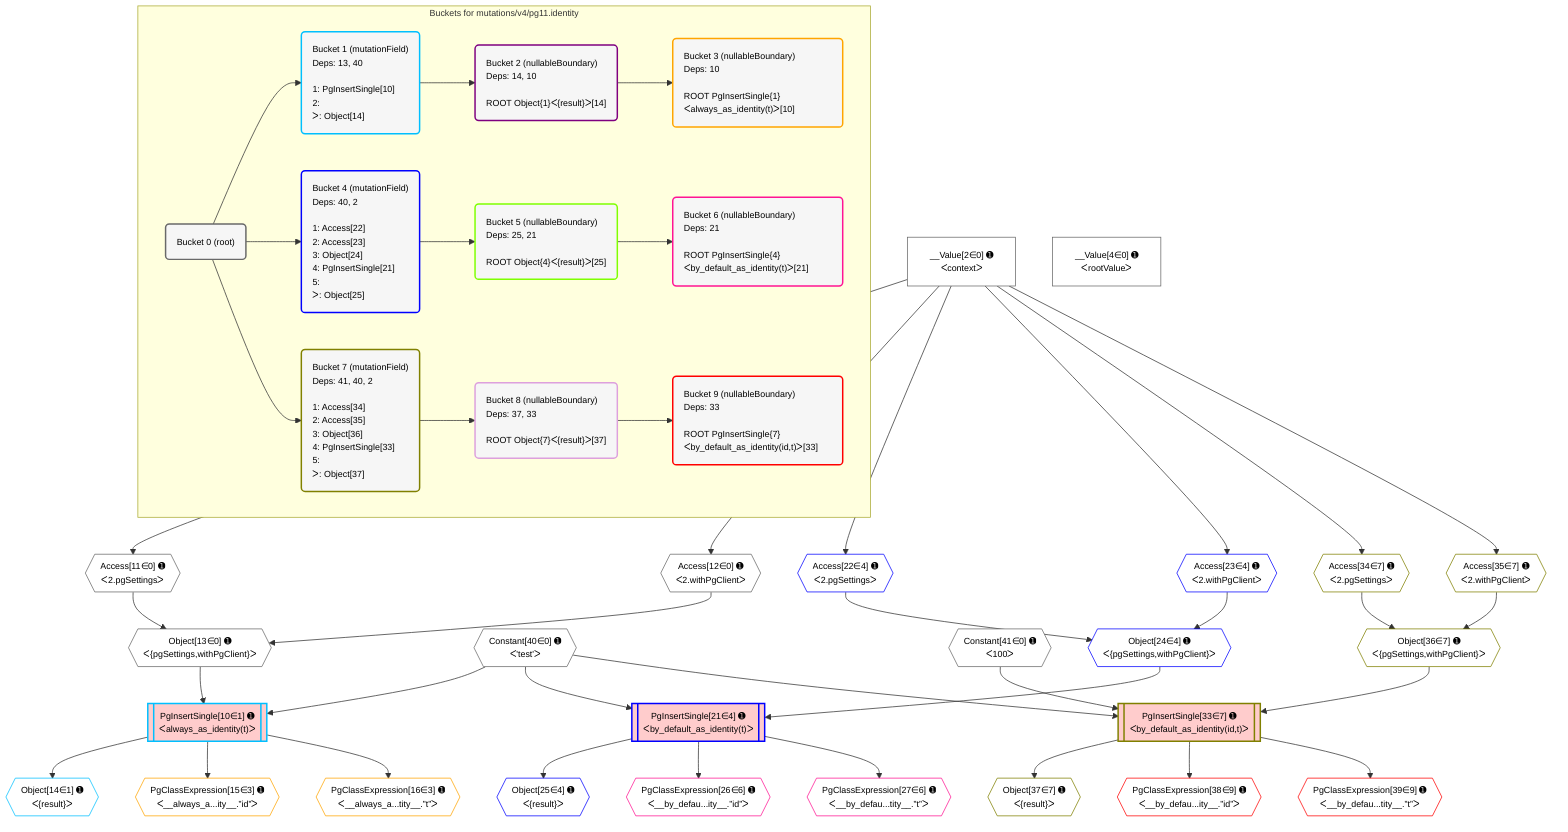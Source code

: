 %%{init: {'themeVariables': { 'fontSize': '12px'}}}%%
graph TD
    classDef path fill:#eee,stroke:#000,color:#000
    classDef plan fill:#fff,stroke-width:1px,color:#000
    classDef itemplan fill:#fff,stroke-width:2px,color:#000
    classDef unbatchedplan fill:#dff,stroke-width:1px,color:#000
    classDef sideeffectplan fill:#fcc,stroke-width:2px,color:#000
    classDef bucket fill:#f6f6f6,color:#000,stroke-width:2px,text-align:left


    %% plan dependencies
    Object13{{"Object[13∈0] ➊<br />ᐸ{pgSettings,withPgClient}ᐳ"}}:::plan
    Access11{{"Access[11∈0] ➊<br />ᐸ2.pgSettingsᐳ"}}:::plan
    Access12{{"Access[12∈0] ➊<br />ᐸ2.withPgClientᐳ"}}:::plan
    Access11 & Access12 --> Object13
    __Value2["__Value[2∈0] ➊<br />ᐸcontextᐳ"]:::plan
    __Value2 --> Access11
    __Value2 --> Access12
    __Value4["__Value[4∈0] ➊<br />ᐸrootValueᐳ"]:::plan
    Constant40{{"Constant[40∈0] ➊<br />ᐸ'test'ᐳ"}}:::plan
    Constant41{{"Constant[41∈0] ➊<br />ᐸ100ᐳ"}}:::plan
    PgInsertSingle10[["PgInsertSingle[10∈1] ➊<br />ᐸalways_as_identity(t)ᐳ"]]:::sideeffectplan
    Object13 & Constant40 --> PgInsertSingle10
    Object14{{"Object[14∈1] ➊<br />ᐸ{result}ᐳ"}}:::plan
    PgInsertSingle10 --> Object14
    PgClassExpression15{{"PgClassExpression[15∈3] ➊<br />ᐸ__always_a...ity__.”id”ᐳ"}}:::plan
    PgInsertSingle10 --> PgClassExpression15
    PgClassExpression16{{"PgClassExpression[16∈3] ➊<br />ᐸ__always_a...tity__.”t”ᐳ"}}:::plan
    PgInsertSingle10 --> PgClassExpression16
    PgInsertSingle21[["PgInsertSingle[21∈4] ➊<br />ᐸby_default_as_identity(t)ᐳ"]]:::sideeffectplan
    Object24{{"Object[24∈4] ➊<br />ᐸ{pgSettings,withPgClient}ᐳ"}}:::plan
    Object24 & Constant40 --> PgInsertSingle21
    Access22{{"Access[22∈4] ➊<br />ᐸ2.pgSettingsᐳ"}}:::plan
    Access23{{"Access[23∈4] ➊<br />ᐸ2.withPgClientᐳ"}}:::plan
    Access22 & Access23 --> Object24
    __Value2 --> Access22
    __Value2 --> Access23
    Object25{{"Object[25∈4] ➊<br />ᐸ{result}ᐳ"}}:::plan
    PgInsertSingle21 --> Object25
    PgClassExpression26{{"PgClassExpression[26∈6] ➊<br />ᐸ__by_defau...ity__.”id”ᐳ"}}:::plan
    PgInsertSingle21 --> PgClassExpression26
    PgClassExpression27{{"PgClassExpression[27∈6] ➊<br />ᐸ__by_defau...tity__.”t”ᐳ"}}:::plan
    PgInsertSingle21 --> PgClassExpression27
    PgInsertSingle33[["PgInsertSingle[33∈7] ➊<br />ᐸby_default_as_identity(id,t)ᐳ"]]:::sideeffectplan
    Object36{{"Object[36∈7] ➊<br />ᐸ{pgSettings,withPgClient}ᐳ"}}:::plan
    Object36 & Constant41 & Constant40 --> PgInsertSingle33
    Access34{{"Access[34∈7] ➊<br />ᐸ2.pgSettingsᐳ"}}:::plan
    Access35{{"Access[35∈7] ➊<br />ᐸ2.withPgClientᐳ"}}:::plan
    Access34 & Access35 --> Object36
    __Value2 --> Access34
    __Value2 --> Access35
    Object37{{"Object[37∈7] ➊<br />ᐸ{result}ᐳ"}}:::plan
    PgInsertSingle33 --> Object37
    PgClassExpression38{{"PgClassExpression[38∈9] ➊<br />ᐸ__by_defau...ity__.”id”ᐳ"}}:::plan
    PgInsertSingle33 --> PgClassExpression38
    PgClassExpression39{{"PgClassExpression[39∈9] ➊<br />ᐸ__by_defau...tity__.”t”ᐳ"}}:::plan
    PgInsertSingle33 --> PgClassExpression39

    %% define steps

    subgraph "Buckets for mutations/v4/pg11.identity"
    Bucket0("Bucket 0 (root)"):::bucket
    classDef bucket0 stroke:#696969
    class Bucket0,__Value2,__Value4,Access11,Access12,Object13,Constant40,Constant41 bucket0
    Bucket1("Bucket 1 (mutationField)<br />Deps: 13, 40<br /><br />1: PgInsertSingle[10]<br />2: <br />ᐳ: Object[14]"):::bucket
    classDef bucket1 stroke:#00bfff
    class Bucket1,PgInsertSingle10,Object14 bucket1
    Bucket2("Bucket 2 (nullableBoundary)<br />Deps: 14, 10<br /><br />ROOT Object{1}ᐸ{result}ᐳ[14]"):::bucket
    classDef bucket2 stroke:#7f007f
    class Bucket2 bucket2
    Bucket3("Bucket 3 (nullableBoundary)<br />Deps: 10<br /><br />ROOT PgInsertSingle{1}ᐸalways_as_identity(t)ᐳ[10]"):::bucket
    classDef bucket3 stroke:#ffa500
    class Bucket3,PgClassExpression15,PgClassExpression16 bucket3
    Bucket4("Bucket 4 (mutationField)<br />Deps: 40, 2<br /><br />1: Access[22]<br />2: Access[23]<br />3: Object[24]<br />4: PgInsertSingle[21]<br />5: <br />ᐳ: Object[25]"):::bucket
    classDef bucket4 stroke:#0000ff
    class Bucket4,PgInsertSingle21,Access22,Access23,Object24,Object25 bucket4
    Bucket5("Bucket 5 (nullableBoundary)<br />Deps: 25, 21<br /><br />ROOT Object{4}ᐸ{result}ᐳ[25]"):::bucket
    classDef bucket5 stroke:#7fff00
    class Bucket5 bucket5
    Bucket6("Bucket 6 (nullableBoundary)<br />Deps: 21<br /><br />ROOT PgInsertSingle{4}ᐸby_default_as_identity(t)ᐳ[21]"):::bucket
    classDef bucket6 stroke:#ff1493
    class Bucket6,PgClassExpression26,PgClassExpression27 bucket6
    Bucket7("Bucket 7 (mutationField)<br />Deps: 41, 40, 2<br /><br />1: Access[34]<br />2: Access[35]<br />3: Object[36]<br />4: PgInsertSingle[33]<br />5: <br />ᐳ: Object[37]"):::bucket
    classDef bucket7 stroke:#808000
    class Bucket7,PgInsertSingle33,Access34,Access35,Object36,Object37 bucket7
    Bucket8("Bucket 8 (nullableBoundary)<br />Deps: 37, 33<br /><br />ROOT Object{7}ᐸ{result}ᐳ[37]"):::bucket
    classDef bucket8 stroke:#dda0dd
    class Bucket8 bucket8
    Bucket9("Bucket 9 (nullableBoundary)<br />Deps: 33<br /><br />ROOT PgInsertSingle{7}ᐸby_default_as_identity(id,t)ᐳ[33]"):::bucket
    classDef bucket9 stroke:#ff0000
    class Bucket9,PgClassExpression38,PgClassExpression39 bucket9
    Bucket0 --> Bucket1 & Bucket4 & Bucket7
    Bucket1 --> Bucket2
    Bucket2 --> Bucket3
    Bucket4 --> Bucket5
    Bucket5 --> Bucket6
    Bucket7 --> Bucket8
    Bucket8 --> Bucket9
    end